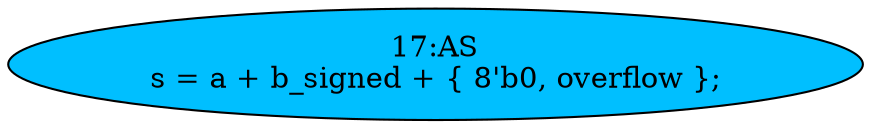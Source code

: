 strict digraph "" {
	node [label="\N"];
	"17:AS"	[ast="<pyverilog.vparser.ast.Assign object at 0x7f60d71400d0>",
		def_var="['s']",
		fillcolor=deepskyblue,
		label="17:AS
s = a + b_signed + { 8'b0, overflow };",
		statements="[]",
		style=filled,
		typ=Assign,
		use_var="['a', 'b_signed', 'overflow']"];
}
